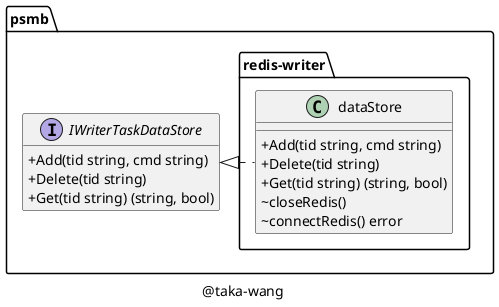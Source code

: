 @startuml

set namespaceSeparator /

skinparam classAttributeIconSize 0

class psmb/redis-writer/dataStore {
    +Add(tid string, cmd string)
    +Delete(tid string)
    +Get(tid string) (string, bool)
    ~closeRedis()
    ~connectRedis() error
}

interface psmb/IWriterTaskDataStore {
    +Add(tid string, cmd string)
    +Delete(tid string)
    +Get(tid string) (string, bool)
}

"psmb/IWriterTaskDataStore" <|. "psmb/redis-writer/dataStore"

caption @taka-wang

hide interface fields

@enduml